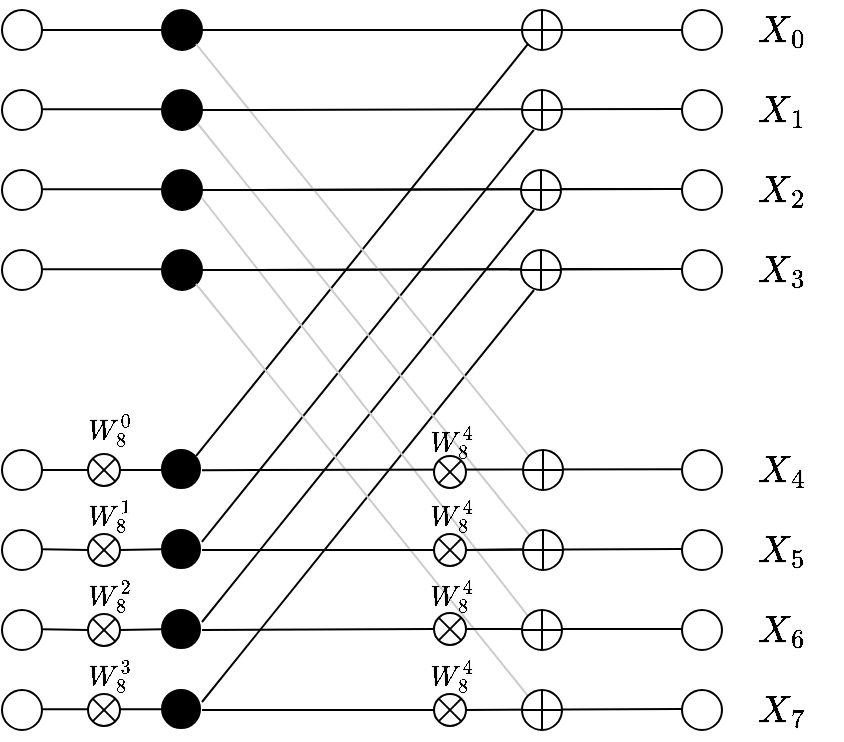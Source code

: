 <mxfile version="24.2.5" type="device">
  <diagram name="Page-1" id="4Ylcxh_aXTkbXbBuXBTT">
    <mxGraphModel dx="1011" dy="610" grid="1" gridSize="10" guides="1" tooltips="1" connect="1" arrows="1" fold="1" page="1" pageScale="1" pageWidth="850" pageHeight="1100" math="1" shadow="0">
      <root>
        <mxCell id="0" />
        <mxCell id="1" parent="0" />
        <mxCell id="3y3G5SFOzN9zngdh48nE-2" value="" style="ellipse;whiteSpace=wrap;html=1;aspect=fixed;" parent="1" vertex="1">
          <mxGeometry x="170" y="310" width="20" height="20" as="geometry" />
        </mxCell>
        <mxCell id="3y3G5SFOzN9zngdh48nE-3" value="" style="ellipse;whiteSpace=wrap;html=1;aspect=fixed;" parent="1" vertex="1">
          <mxGeometry x="170" y="350" width="20" height="20" as="geometry" />
        </mxCell>
        <mxCell id="3y3G5SFOzN9zngdh48nE-4" value="" style="ellipse;whiteSpace=wrap;html=1;aspect=fixed;" parent="1" vertex="1">
          <mxGeometry x="170" y="390" width="20" height="20" as="geometry" />
        </mxCell>
        <mxCell id="3y3G5SFOzN9zngdh48nE-5" value="" style="ellipse;whiteSpace=wrap;html=1;aspect=fixed;" parent="1" vertex="1">
          <mxGeometry x="170" y="430" width="20" height="20" as="geometry" />
        </mxCell>
        <mxCell id="3y3G5SFOzN9zngdh48nE-9" value="" style="ellipse;whiteSpace=wrap;html=1;aspect=fixed;" parent="1" vertex="1">
          <mxGeometry x="510" y="310" width="20" height="20" as="geometry" />
        </mxCell>
        <mxCell id="3y3G5SFOzN9zngdh48nE-10" value="" style="ellipse;whiteSpace=wrap;html=1;aspect=fixed;" parent="1" vertex="1">
          <mxGeometry x="510" y="350" width="20" height="20" as="geometry" />
        </mxCell>
        <mxCell id="3y3G5SFOzN9zngdh48nE-11" value="" style="ellipse;whiteSpace=wrap;html=1;aspect=fixed;" parent="1" vertex="1">
          <mxGeometry x="510" y="390" width="20" height="20" as="geometry" />
        </mxCell>
        <mxCell id="3y3G5SFOzN9zngdh48nE-12" value="" style="ellipse;whiteSpace=wrap;html=1;aspect=fixed;" parent="1" vertex="1">
          <mxGeometry x="510" y="430" width="20" height="20" as="geometry" />
        </mxCell>
        <mxCell id="3y3G5SFOzN9zngdh48nE-13" value="`X_0`" style="text;html=1;align=center;verticalAlign=middle;whiteSpace=wrap;rounded=0;fontSize=16;" parent="1" vertex="1">
          <mxGeometry x="530" y="305" width="60" height="30" as="geometry" />
        </mxCell>
        <mxCell id="3y3G5SFOzN9zngdh48nE-14" value="`X_1`" style="text;html=1;align=center;verticalAlign=middle;whiteSpace=wrap;rounded=0;fontSize=16;" parent="1" vertex="1">
          <mxGeometry x="530" y="345" width="60" height="30" as="geometry" />
        </mxCell>
        <mxCell id="3y3G5SFOzN9zngdh48nE-15" value="`X_2`" style="text;html=1;align=center;verticalAlign=middle;whiteSpace=wrap;rounded=0;fontSize=16;" parent="1" vertex="1">
          <mxGeometry x="530" y="385" width="60" height="30" as="geometry" />
        </mxCell>
        <mxCell id="3y3G5SFOzN9zngdh48nE-16" value="`X_3`" style="text;html=1;align=center;verticalAlign=middle;whiteSpace=wrap;rounded=0;fontSize=16;" parent="1" vertex="1">
          <mxGeometry x="530" y="425" width="60" height="30" as="geometry" />
        </mxCell>
        <mxCell id="3y3G5SFOzN9zngdh48nE-23" value="" style="endArrow=none;html=1;rounded=0;exitX=1;exitY=0.5;exitDx=0;exitDy=0;entryX=0;entryY=0.5;entryDx=0;entryDy=0;" parent="1" source="3y3G5SFOzN9zngdh48nE-28" edge="1">
          <mxGeometry width="50" height="50" relative="1" as="geometry">
            <mxPoint x="90" y="399.5" as="sourcePoint" />
            <mxPoint x="510" y="399.5" as="targetPoint" />
          </mxGeometry>
        </mxCell>
        <mxCell id="3y3G5SFOzN9zngdh48nE-24" value="" style="endArrow=none;html=1;rounded=0;exitX=1;exitY=0.5;exitDx=0;exitDy=0;entryX=0;entryY=0.5;entryDx=0;entryDy=0;" parent="1" source="3y3G5SFOzN9zngdh48nE-29" edge="1">
          <mxGeometry width="50" height="50" relative="1" as="geometry">
            <mxPoint x="90" y="439.5" as="sourcePoint" />
            <mxPoint x="510" y="439.5" as="targetPoint" />
          </mxGeometry>
        </mxCell>
        <mxCell id="3y3G5SFOzN9zngdh48nE-29" value="" style="ellipse;whiteSpace=wrap;html=1;aspect=fixed;fillColor=#000000;" parent="1" vertex="1">
          <mxGeometry x="250" y="430" width="20" height="20" as="geometry" />
        </mxCell>
        <mxCell id="3y3G5SFOzN9zngdh48nE-28" value="" style="ellipse;whiteSpace=wrap;html=1;aspect=fixed;fillColor=#000000;" parent="1" vertex="1">
          <mxGeometry x="250" y="390" width="20" height="20" as="geometry" />
        </mxCell>
        <mxCell id="3y3G5SFOzN9zngdh48nE-25" value="" style="ellipse;whiteSpace=wrap;html=1;aspect=fixed;fillColor=#000000;" parent="1" vertex="1">
          <mxGeometry x="250" y="350" width="20" height="20" as="geometry" />
        </mxCell>
        <mxCell id="3y3G5SFOzN9zngdh48nE-35" value="" style="ellipse;whiteSpace=wrap;html=1;aspect=fixed;fillColor=#000000;" parent="1" vertex="1">
          <mxGeometry x="250" y="310" width="20" height="20" as="geometry" />
        </mxCell>
        <mxCell id="3y3G5SFOzN9zngdh48nE-44" value="" style="ellipse;whiteSpace=wrap;html=1;aspect=fixed;" parent="1" vertex="1">
          <mxGeometry x="510" y="530" width="20" height="20" as="geometry" />
        </mxCell>
        <mxCell id="3y3G5SFOzN9zngdh48nE-45" value="" style="ellipse;whiteSpace=wrap;html=1;aspect=fixed;" parent="1" vertex="1">
          <mxGeometry x="510" y="570" width="20" height="20" as="geometry" />
        </mxCell>
        <mxCell id="3y3G5SFOzN9zngdh48nE-46" value="" style="ellipse;whiteSpace=wrap;html=1;aspect=fixed;" parent="1" vertex="1">
          <mxGeometry x="510" y="610" width="20" height="20" as="geometry" />
        </mxCell>
        <mxCell id="3y3G5SFOzN9zngdh48nE-47" value="" style="ellipse;whiteSpace=wrap;html=1;aspect=fixed;" parent="1" vertex="1">
          <mxGeometry x="510" y="650" width="20" height="20" as="geometry" />
        </mxCell>
        <mxCell id="3y3G5SFOzN9zngdh48nE-48" value="`X_4`" style="text;html=1;align=center;verticalAlign=middle;whiteSpace=wrap;rounded=0;fontSize=16;" parent="1" vertex="1">
          <mxGeometry x="530" y="525" width="60" height="30" as="geometry" />
        </mxCell>
        <mxCell id="3y3G5SFOzN9zngdh48nE-49" value="`X_5`" style="text;html=1;align=center;verticalAlign=middle;whiteSpace=wrap;rounded=0;fontSize=16;" parent="1" vertex="1">
          <mxGeometry x="530" y="565" width="60" height="30" as="geometry" />
        </mxCell>
        <mxCell id="3y3G5SFOzN9zngdh48nE-50" value="`X_6`" style="text;html=1;align=center;verticalAlign=middle;whiteSpace=wrap;rounded=0;fontSize=16;" parent="1" vertex="1">
          <mxGeometry x="530" y="605" width="60" height="30" as="geometry" />
        </mxCell>
        <mxCell id="3y3G5SFOzN9zngdh48nE-51" value="`X_7`" style="text;html=1;align=center;verticalAlign=middle;whiteSpace=wrap;rounded=0;fontSize=16;" parent="1" vertex="1">
          <mxGeometry x="530" y="645" width="60" height="30" as="geometry" />
        </mxCell>
        <mxCell id="3y3G5SFOzN9zngdh48nE-57" value="" style="endArrow=none;html=1;rounded=0;exitX=1;exitY=0.5;exitDx=0;exitDy=0;entryX=0;entryY=0.5;entryDx=0;entryDy=0;" parent="1" edge="1" source="ipbtVaRbRTqN4IjZGnwu-28">
          <mxGeometry width="50" height="50" relative="1" as="geometry">
            <mxPoint x="270" y="580" as="sourcePoint" />
            <mxPoint x="510" y="579.5" as="targetPoint" />
          </mxGeometry>
        </mxCell>
        <mxCell id="3y3G5SFOzN9zngdh48nE-58" value="" style="endArrow=none;html=1;rounded=0;exitX=1;exitY=0.5;exitDx=0;exitDy=0;entryX=0;entryY=0.5;entryDx=0;entryDy=0;" parent="1" edge="1" source="ipbtVaRbRTqN4IjZGnwu-29">
          <mxGeometry width="50" height="50" relative="1" as="geometry">
            <mxPoint x="270" y="620" as="sourcePoint" />
            <mxPoint x="510" y="619.5" as="targetPoint" />
          </mxGeometry>
        </mxCell>
        <mxCell id="3y3G5SFOzN9zngdh48nE-59" value="" style="endArrow=none;html=1;rounded=0;exitX=1;exitY=0.5;exitDx=0;exitDy=0;entryX=0;entryY=0.5;entryDx=0;entryDy=0;" parent="1" edge="1" source="ipbtVaRbRTqN4IjZGnwu-30">
          <mxGeometry width="50" height="50" relative="1" as="geometry">
            <mxPoint x="270" y="660" as="sourcePoint" />
            <mxPoint x="510" y="659.5" as="targetPoint" />
          </mxGeometry>
        </mxCell>
        <mxCell id="3y3G5SFOzN9zngdh48nE-74" value="" style="endArrow=none;html=1;rounded=0;exitX=1;exitY=0;exitDx=0;exitDy=0;entryX=0;entryY=1;entryDx=0;entryDy=0;" parent="1" edge="1">
          <mxGeometry width="50" height="50" relative="1" as="geometry">
            <mxPoint x="267.071" y="532.929" as="sourcePoint" />
            <mxPoint x="432.929" y="327.071" as="targetPoint" />
          </mxGeometry>
        </mxCell>
        <mxCell id="3y3G5SFOzN9zngdh48nE-75" value="" style="endArrow=none;html=1;rounded=0;exitX=1;exitY=0;exitDx=0;exitDy=0;entryX=0;entryY=1;entryDx=0;entryDy=0;" parent="1" edge="1">
          <mxGeometry width="50" height="50" relative="1" as="geometry">
            <mxPoint x="269.93" y="575.93" as="sourcePoint" />
            <mxPoint x="435.93" y="369.93" as="targetPoint" />
          </mxGeometry>
        </mxCell>
        <mxCell id="3y3G5SFOzN9zngdh48nE-76" value="" style="endArrow=none;html=1;rounded=0;exitX=1;exitY=0;exitDx=0;exitDy=0;entryX=0;entryY=1;entryDx=0;entryDy=0;" parent="1" edge="1">
          <mxGeometry width="50" height="50" relative="1" as="geometry">
            <mxPoint x="270" y="616" as="sourcePoint" />
            <mxPoint x="436" y="410" as="targetPoint" />
          </mxGeometry>
        </mxCell>
        <mxCell id="3y3G5SFOzN9zngdh48nE-77" value="" style="endArrow=none;html=1;rounded=0;exitX=1;exitY=0;exitDx=0;exitDy=0;entryX=0;entryY=1;entryDx=0;entryDy=0;" parent="1" edge="1">
          <mxGeometry width="50" height="50" relative="1" as="geometry">
            <mxPoint x="270" y="656" as="sourcePoint" />
            <mxPoint x="436" y="450" as="targetPoint" />
          </mxGeometry>
        </mxCell>
        <mxCell id="3y3G5SFOzN9zngdh48nE-78" value="" style="endArrow=none;html=1;rounded=0;exitX=0;exitY=0;exitDx=0;exitDy=0;entryX=1;entryY=1;entryDx=0;entryDy=0;strokeColor=#CCCCCC;" parent="1" source="ipbtVaRbRTqN4IjZGnwu-44" target="3y3G5SFOzN9zngdh48nE-35" edge="1">
          <mxGeometry width="50" height="50" relative="1" as="geometry">
            <mxPoint x="432.782" y="532.782" as="sourcePoint" />
            <mxPoint x="270" y="320" as="targetPoint" />
          </mxGeometry>
        </mxCell>
        <mxCell id="3y3G5SFOzN9zngdh48nE-79" value="" style="endArrow=none;html=1;rounded=0;exitX=0;exitY=0;exitDx=0;exitDy=0;entryX=1;entryY=1;entryDx=0;entryDy=0;strokeColor=#CCCCCC;" parent="1" edge="1">
          <mxGeometry width="50" height="50" relative="1" as="geometry">
            <mxPoint x="434" y="573" as="sourcePoint" />
            <mxPoint x="268" y="367" as="targetPoint" />
          </mxGeometry>
        </mxCell>
        <mxCell id="3y3G5SFOzN9zngdh48nE-80" value="" style="endArrow=none;html=1;rounded=0;exitX=0;exitY=0;exitDx=0;exitDy=0;entryX=1;entryY=1;entryDx=0;entryDy=0;strokeColor=#CCCCCC;" parent="1" edge="1" source="ipbtVaRbRTqN4IjZGnwu-42">
          <mxGeometry width="50" height="50" relative="1" as="geometry">
            <mxPoint x="436" y="610" as="sourcePoint" />
            <mxPoint x="270" y="404" as="targetPoint" />
          </mxGeometry>
        </mxCell>
        <mxCell id="3y3G5SFOzN9zngdh48nE-81" value="" style="endArrow=none;html=1;rounded=0;exitX=0;exitY=0;exitDx=0;exitDy=0;entryX=1;entryY=1;entryDx=0;entryDy=0;strokeColor=#CCCCCC;" parent="1" edge="1">
          <mxGeometry width="50" height="50" relative="1" as="geometry">
            <mxPoint x="433" y="653" as="sourcePoint" />
            <mxPoint x="267" y="447" as="targetPoint" />
          </mxGeometry>
        </mxCell>
        <mxCell id="3y3G5SFOzN9zngdh48nE-94" value="" style="endArrow=none;html=1;rounded=0;entryX=0;entryY=0.5;entryDx=0;entryDy=0;" parent="1" target="3y3G5SFOzN9zngdh48nE-9" edge="1" source="ipbtVaRbRTqN4IjZGnwu-36">
          <mxGeometry width="50" height="50" relative="1" as="geometry">
            <mxPoint x="270" y="320" as="sourcePoint" />
            <mxPoint x="350" y="480" as="targetPoint" />
          </mxGeometry>
        </mxCell>
        <mxCell id="3y3G5SFOzN9zngdh48nE-95" value="" style="endArrow=none;html=1;rounded=0;entryX=0;entryY=0.5;entryDx=0;entryDy=0;" parent="1" edge="1">
          <mxGeometry width="50" height="50" relative="1" as="geometry">
            <mxPoint x="270" y="360" as="sourcePoint" />
            <mxPoint x="510" y="359.5" as="targetPoint" />
          </mxGeometry>
        </mxCell>
        <mxCell id="3y3G5SFOzN9zngdh48nE-96" value="" style="endArrow=none;html=1;rounded=0;entryX=0;entryY=0.5;entryDx=0;entryDy=0;" parent="1" edge="1">
          <mxGeometry width="50" height="50" relative="1" as="geometry">
            <mxPoint x="280" y="440" as="sourcePoint" />
            <mxPoint x="510" y="439.5" as="targetPoint" />
          </mxGeometry>
        </mxCell>
        <mxCell id="3y3G5SFOzN9zngdh48nE-97" value="" style="endArrow=none;html=1;rounded=0;entryX=0;entryY=0.5;entryDx=0;entryDy=0;" parent="1" edge="1">
          <mxGeometry width="50" height="50" relative="1" as="geometry">
            <mxPoint x="270" y="400" as="sourcePoint" />
            <mxPoint x="504" y="399.5" as="targetPoint" />
          </mxGeometry>
        </mxCell>
        <mxCell id="3y3G5SFOzN9zngdh48nE-109" value="" style="ellipse;whiteSpace=wrap;html=1;aspect=fixed;" parent="1" vertex="1">
          <mxGeometry x="170" y="530" width="20" height="20" as="geometry" />
        </mxCell>
        <mxCell id="3y3G5SFOzN9zngdh48nE-110" value="" style="ellipse;whiteSpace=wrap;html=1;aspect=fixed;" parent="1" vertex="1">
          <mxGeometry x="170" y="570" width="20" height="20" as="geometry" />
        </mxCell>
        <mxCell id="3y3G5SFOzN9zngdh48nE-111" value="" style="ellipse;whiteSpace=wrap;html=1;aspect=fixed;" parent="1" vertex="1">
          <mxGeometry x="170" y="610" width="20" height="20" as="geometry" />
        </mxCell>
        <mxCell id="3y3G5SFOzN9zngdh48nE-112" value="" style="ellipse;whiteSpace=wrap;html=1;aspect=fixed;" parent="1" vertex="1">
          <mxGeometry x="170" y="650" width="20" height="20" as="geometry" />
        </mxCell>
        <mxCell id="3y3G5SFOzN9zngdh48nE-116" value="" style="ellipse;whiteSpace=wrap;html=1;aspect=fixed;fillColor=#000000;" parent="1" vertex="1">
          <mxGeometry x="250" y="650" width="19" height="19" as="geometry" />
        </mxCell>
        <mxCell id="3y3G5SFOzN9zngdh48nE-118" value="" style="ellipse;whiteSpace=wrap;html=1;aspect=fixed;fillColor=#000000;" parent="1" vertex="1">
          <mxGeometry x="250" y="610" width="19" height="19" as="geometry" />
        </mxCell>
        <mxCell id="3y3G5SFOzN9zngdh48nE-120" value="" style="ellipse;whiteSpace=wrap;html=1;aspect=fixed;fillColor=#000000;" parent="1" vertex="1">
          <mxGeometry x="250" y="570" width="19" height="19" as="geometry" />
        </mxCell>
        <mxCell id="3y3G5SFOzN9zngdh48nE-121" value="" style="ellipse;whiteSpace=wrap;html=1;aspect=fixed;fillColor=#000000;" parent="1" vertex="1">
          <mxGeometry x="250" y="530" width="19" height="19" as="geometry" />
        </mxCell>
        <mxCell id="3y3G5SFOzN9zngdh48nE-82" value="`W_8^0`" style="text;html=1;align=center;verticalAlign=middle;whiteSpace=wrap;rounded=0;fontSize=12;" parent="1" vertex="1">
          <mxGeometry x="194" y="505" width="60" height="30" as="geometry" />
        </mxCell>
        <mxCell id="3y3G5SFOzN9zngdh48nE-84" value="`W_8^2`" style="text;html=1;align=center;verticalAlign=middle;whiteSpace=wrap;rounded=0;fontSize=12;" parent="1" vertex="1">
          <mxGeometry x="194" y="588" width="60" height="30" as="geometry" />
        </mxCell>
        <mxCell id="3y3G5SFOzN9zngdh48nE-85" value="`W_8^3`" style="text;html=1;align=center;verticalAlign=middle;whiteSpace=wrap;rounded=0;fontSize=12;" parent="1" vertex="1">
          <mxGeometry x="194" y="628" width="60" height="30" as="geometry" />
        </mxCell>
        <mxCell id="3y3G5SFOzN9zngdh48nE-83" value="`W_8^1`" style="text;html=1;align=center;verticalAlign=middle;whiteSpace=wrap;rounded=0;fontSize=12;" parent="1" vertex="1">
          <mxGeometry x="194" y="548" width="60" height="30" as="geometry" />
        </mxCell>
        <mxCell id="ipbtVaRbRTqN4IjZGnwu-1" value="" style="endArrow=none;html=1;rounded=0;entryX=0;entryY=0.5;entryDx=0;entryDy=0;exitX=1;exitY=0.5;exitDx=0;exitDy=0;" edge="1" parent="1" source="3y3G5SFOzN9zngdh48nE-2" target="3y3G5SFOzN9zngdh48nE-35">
          <mxGeometry width="50" height="50" relative="1" as="geometry">
            <mxPoint x="250" y="310" as="sourcePoint" />
            <mxPoint x="490" y="310" as="targetPoint" />
          </mxGeometry>
        </mxCell>
        <mxCell id="ipbtVaRbRTqN4IjZGnwu-2" value="" style="endArrow=none;html=1;rounded=0;entryX=0;entryY=0.5;entryDx=0;entryDy=0;exitX=1;exitY=0.5;exitDx=0;exitDy=0;" edge="1" parent="1">
          <mxGeometry width="50" height="50" relative="1" as="geometry">
            <mxPoint x="190" y="359.58" as="sourcePoint" />
            <mxPoint x="250" y="359.58" as="targetPoint" />
          </mxGeometry>
        </mxCell>
        <mxCell id="ipbtVaRbRTqN4IjZGnwu-3" value="" style="endArrow=none;html=1;rounded=0;entryX=0;entryY=0.5;entryDx=0;entryDy=0;exitX=1;exitY=0.5;exitDx=0;exitDy=0;" edge="1" parent="1">
          <mxGeometry width="50" height="50" relative="1" as="geometry">
            <mxPoint x="190" y="399.58" as="sourcePoint" />
            <mxPoint x="250" y="399.58" as="targetPoint" />
          </mxGeometry>
        </mxCell>
        <mxCell id="ipbtVaRbRTqN4IjZGnwu-4" value="" style="endArrow=none;html=1;rounded=0;entryX=0;entryY=0.5;entryDx=0;entryDy=0;exitX=1;exitY=0.5;exitDx=0;exitDy=0;" edge="1" parent="1">
          <mxGeometry width="50" height="50" relative="1" as="geometry">
            <mxPoint x="190" y="439.58" as="sourcePoint" />
            <mxPoint x="250" y="439.58" as="targetPoint" />
          </mxGeometry>
        </mxCell>
        <mxCell id="ipbtVaRbRTqN4IjZGnwu-5" value="" style="endArrow=none;html=1;rounded=0;entryX=0;entryY=0.5;entryDx=0;entryDy=0;exitX=1;exitY=0.5;exitDx=0;exitDy=0;" edge="1" parent="1" source="ipbtVaRbRTqN4IjZGnwu-13">
          <mxGeometry width="50" height="50" relative="1" as="geometry">
            <mxPoint x="190" y="540" as="sourcePoint" />
            <mxPoint x="250" y="540" as="targetPoint" />
          </mxGeometry>
        </mxCell>
        <mxCell id="ipbtVaRbRTqN4IjZGnwu-6" value="" style="endArrow=none;html=1;rounded=0;entryX=0;entryY=0.5;entryDx=0;entryDy=0;exitX=1;exitY=0.5;exitDx=0;exitDy=0;" edge="1" parent="1" source="ipbtVaRbRTqN4IjZGnwu-16">
          <mxGeometry width="50" height="50" relative="1" as="geometry">
            <mxPoint x="190" y="579.58" as="sourcePoint" />
            <mxPoint x="250" y="579.58" as="targetPoint" />
          </mxGeometry>
        </mxCell>
        <mxCell id="ipbtVaRbRTqN4IjZGnwu-7" value="" style="endArrow=none;html=1;rounded=0;entryX=0;entryY=0.5;entryDx=0;entryDy=0;exitX=1;exitY=0.5;exitDx=0;exitDy=0;" edge="1" parent="1" source="ipbtVaRbRTqN4IjZGnwu-19">
          <mxGeometry width="50" height="50" relative="1" as="geometry">
            <mxPoint x="190" y="619.58" as="sourcePoint" />
            <mxPoint x="250" y="619.58" as="targetPoint" />
          </mxGeometry>
        </mxCell>
        <mxCell id="ipbtVaRbRTqN4IjZGnwu-8" value="" style="endArrow=none;html=1;rounded=0;entryX=0;entryY=0.5;entryDx=0;entryDy=0;exitX=1;exitY=0.5;exitDx=0;exitDy=0;" edge="1" parent="1">
          <mxGeometry width="50" height="50" relative="1" as="geometry">
            <mxPoint x="190" y="659.58" as="sourcePoint" />
            <mxPoint x="250" y="659.58" as="targetPoint" />
          </mxGeometry>
        </mxCell>
        <mxCell id="ipbtVaRbRTqN4IjZGnwu-11" value="" style="endArrow=none;html=1;rounded=0;exitX=1;exitY=0.5;exitDx=0;exitDy=0;entryX=0;entryY=0.5;entryDx=0;entryDy=0;" edge="1" parent="1">
          <mxGeometry width="50" height="50" relative="1" as="geometry">
            <mxPoint x="270" y="540.08" as="sourcePoint" />
            <mxPoint x="510" y="539.58" as="targetPoint" />
          </mxGeometry>
        </mxCell>
        <mxCell id="ipbtVaRbRTqN4IjZGnwu-14" value="" style="endArrow=none;html=1;rounded=0;entryX=0;entryY=0.5;entryDx=0;entryDy=0;exitX=1;exitY=0.5;exitDx=0;exitDy=0;" edge="1" parent="1" target="ipbtVaRbRTqN4IjZGnwu-13">
          <mxGeometry width="50" height="50" relative="1" as="geometry">
            <mxPoint x="190" y="540" as="sourcePoint" />
            <mxPoint x="250" y="540" as="targetPoint" />
          </mxGeometry>
        </mxCell>
        <mxCell id="ipbtVaRbRTqN4IjZGnwu-13" value="" style="shape=sumEllipse;perimeter=ellipsePerimeter;whiteSpace=wrap;html=1;backgroundOutline=1;" vertex="1" parent="1">
          <mxGeometry x="213" y="532" width="16" height="16" as="geometry" />
        </mxCell>
        <mxCell id="ipbtVaRbRTqN4IjZGnwu-17" value="" style="endArrow=none;html=1;rounded=0;entryX=0;entryY=0.5;entryDx=0;entryDy=0;exitX=1;exitY=0.5;exitDx=0;exitDy=0;" edge="1" parent="1" target="ipbtVaRbRTqN4IjZGnwu-16">
          <mxGeometry width="50" height="50" relative="1" as="geometry">
            <mxPoint x="190" y="579.58" as="sourcePoint" />
            <mxPoint x="250" y="579.58" as="targetPoint" />
          </mxGeometry>
        </mxCell>
        <mxCell id="ipbtVaRbRTqN4IjZGnwu-16" value="" style="shape=sumEllipse;perimeter=ellipsePerimeter;whiteSpace=wrap;html=1;backgroundOutline=1;" vertex="1" parent="1">
          <mxGeometry x="213" y="572" width="16" height="16" as="geometry" />
        </mxCell>
        <mxCell id="ipbtVaRbRTqN4IjZGnwu-20" value="" style="endArrow=none;html=1;rounded=0;entryX=0;entryY=0.5;entryDx=0;entryDy=0;exitX=1;exitY=0.5;exitDx=0;exitDy=0;" edge="1" parent="1" target="ipbtVaRbRTqN4IjZGnwu-19">
          <mxGeometry width="50" height="50" relative="1" as="geometry">
            <mxPoint x="190" y="619.58" as="sourcePoint" />
            <mxPoint x="250" y="619.58" as="targetPoint" />
          </mxGeometry>
        </mxCell>
        <mxCell id="ipbtVaRbRTqN4IjZGnwu-19" value="" style="shape=sumEllipse;perimeter=ellipsePerimeter;whiteSpace=wrap;html=1;backgroundOutline=1;" vertex="1" parent="1">
          <mxGeometry x="213" y="612" width="16" height="16" as="geometry" />
        </mxCell>
        <mxCell id="ipbtVaRbRTqN4IjZGnwu-21" value="" style="shape=sumEllipse;perimeter=ellipsePerimeter;whiteSpace=wrap;html=1;backgroundOutline=1;" vertex="1" parent="1">
          <mxGeometry x="213" y="652" width="16" height="16" as="geometry" />
        </mxCell>
        <mxCell id="ipbtVaRbRTqN4IjZGnwu-25" value="" style="endArrow=none;html=1;rounded=0;entryX=0;entryY=0.5;entryDx=0;entryDy=0;exitX=1;exitY=0.5;exitDx=0;exitDy=0;" edge="1" source="ipbtVaRbRTqN4IjZGnwu-28" parent="1">
          <mxGeometry width="50" height="50" relative="1" as="geometry">
            <mxPoint x="385" y="579.58" as="sourcePoint" />
            <mxPoint x="445" y="579.58" as="targetPoint" />
          </mxGeometry>
        </mxCell>
        <mxCell id="ipbtVaRbRTqN4IjZGnwu-26" value="" style="endArrow=none;html=1;rounded=0;entryX=0;entryY=0.5;entryDx=0;entryDy=0;exitX=1;exitY=0.5;exitDx=0;exitDy=0;" edge="1" source="ipbtVaRbRTqN4IjZGnwu-29" parent="1">
          <mxGeometry width="50" height="50" relative="1" as="geometry">
            <mxPoint x="385" y="619.58" as="sourcePoint" />
            <mxPoint x="445" y="619.58" as="targetPoint" />
          </mxGeometry>
        </mxCell>
        <mxCell id="ipbtVaRbRTqN4IjZGnwu-37" value="" style="endArrow=none;html=1;rounded=0;entryX=0;entryY=0.5;entryDx=0;entryDy=0;" edge="1" parent="1" target="ipbtVaRbRTqN4IjZGnwu-36">
          <mxGeometry width="50" height="50" relative="1" as="geometry">
            <mxPoint x="270" y="320" as="sourcePoint" />
            <mxPoint x="510" y="320" as="targetPoint" />
          </mxGeometry>
        </mxCell>
        <mxCell id="ipbtVaRbRTqN4IjZGnwu-36" value="" style="shape=orEllipse;perimeter=ellipsePerimeter;whiteSpace=wrap;html=1;backgroundOutline=1;" vertex="1" parent="1">
          <mxGeometry x="430" y="310" width="20" height="20" as="geometry" />
        </mxCell>
        <mxCell id="ipbtVaRbRTqN4IjZGnwu-38" value="" style="shape=orEllipse;perimeter=ellipsePerimeter;whiteSpace=wrap;html=1;backgroundOutline=1;" vertex="1" parent="1">
          <mxGeometry x="430" y="350" width="20" height="20" as="geometry" />
        </mxCell>
        <mxCell id="ipbtVaRbRTqN4IjZGnwu-39" value="" style="shape=orEllipse;perimeter=ellipsePerimeter;whiteSpace=wrap;html=1;backgroundOutline=1;" vertex="1" parent="1">
          <mxGeometry x="429.5" y="390" width="20" height="20" as="geometry" />
        </mxCell>
        <mxCell id="ipbtVaRbRTqN4IjZGnwu-40" value="" style="shape=orEllipse;perimeter=ellipsePerimeter;whiteSpace=wrap;html=1;backgroundOutline=1;" vertex="1" parent="1">
          <mxGeometry x="429.5" y="430" width="20" height="20" as="geometry" />
        </mxCell>
        <mxCell id="ipbtVaRbRTqN4IjZGnwu-41" value="" style="shape=orEllipse;perimeter=ellipsePerimeter;whiteSpace=wrap;html=1;backgroundOutline=1;" vertex="1" parent="1">
          <mxGeometry x="430" y="650" width="20" height="20" as="geometry" />
        </mxCell>
        <mxCell id="ipbtVaRbRTqN4IjZGnwu-42" value="" style="shape=orEllipse;perimeter=ellipsePerimeter;whiteSpace=wrap;html=1;backgroundOutline=1;" vertex="1" parent="1">
          <mxGeometry x="430" y="610" width="20" height="20" as="geometry" />
        </mxCell>
        <mxCell id="ipbtVaRbRTqN4IjZGnwu-43" value="" style="shape=orEllipse;perimeter=ellipsePerimeter;whiteSpace=wrap;html=1;backgroundOutline=1;" vertex="1" parent="1">
          <mxGeometry x="430.5" y="570" width="20" height="20" as="geometry" />
        </mxCell>
        <mxCell id="ipbtVaRbRTqN4IjZGnwu-44" value="" style="shape=orEllipse;perimeter=ellipsePerimeter;whiteSpace=wrap;html=1;backgroundOutline=1;" vertex="1" parent="1">
          <mxGeometry x="430.5" y="530" width="20" height="20" as="geometry" />
        </mxCell>
        <mxCell id="ipbtVaRbRTqN4IjZGnwu-46" value="" style="endArrow=none;html=1;rounded=0;exitX=1;exitY=0.5;exitDx=0;exitDy=0;entryX=0;entryY=0.5;entryDx=0;entryDy=0;" edge="1" parent="1" target="ipbtVaRbRTqN4IjZGnwu-28">
          <mxGeometry width="50" height="50" relative="1" as="geometry">
            <mxPoint x="270" y="580" as="sourcePoint" />
            <mxPoint x="510" y="579.5" as="targetPoint" />
          </mxGeometry>
        </mxCell>
        <mxCell id="ipbtVaRbRTqN4IjZGnwu-47" value="" style="endArrow=none;html=1;rounded=0;exitX=1;exitY=0.5;exitDx=0;exitDy=0;entryX=0;entryY=0.5;entryDx=0;entryDy=0;" edge="1" parent="1" target="ipbtVaRbRTqN4IjZGnwu-29">
          <mxGeometry width="50" height="50" relative="1" as="geometry">
            <mxPoint x="270" y="620" as="sourcePoint" />
            <mxPoint x="510" y="619.5" as="targetPoint" />
          </mxGeometry>
        </mxCell>
        <mxCell id="ipbtVaRbRTqN4IjZGnwu-50" value="" style="endArrow=none;html=1;rounded=0;exitX=1;exitY=0.5;exitDx=0;exitDy=0;entryX=0;entryY=0.5;entryDx=0;entryDy=0;" edge="1" parent="1" target="ipbtVaRbRTqN4IjZGnwu-30">
          <mxGeometry width="50" height="50" relative="1" as="geometry">
            <mxPoint x="270" y="660" as="sourcePoint" />
            <mxPoint x="510" y="659.5" as="targetPoint" />
          </mxGeometry>
        </mxCell>
        <mxCell id="ipbtVaRbRTqN4IjZGnwu-27" value="" style="shape=sumEllipse;perimeter=ellipsePerimeter;whiteSpace=wrap;html=1;backgroundOutline=1;" vertex="1" parent="1">
          <mxGeometry x="386" y="533" width="16" height="16" as="geometry" />
        </mxCell>
        <mxCell id="ipbtVaRbRTqN4IjZGnwu-31" value="`W_8^4`" style="text;html=1;align=center;verticalAlign=middle;whiteSpace=wrap;rounded=0;fontSize=12;" vertex="1" parent="1">
          <mxGeometry x="365" y="511" width="60" height="30" as="geometry" />
        </mxCell>
        <mxCell id="ipbtVaRbRTqN4IjZGnwu-32" value="`W_8^4`" style="text;html=1;align=center;verticalAlign=middle;whiteSpace=wrap;rounded=0;fontSize=12;" vertex="1" parent="1">
          <mxGeometry x="365" y="548" width="60" height="30" as="geometry" />
        </mxCell>
        <mxCell id="ipbtVaRbRTqN4IjZGnwu-33" value="`W_8^4`" style="text;html=1;align=center;verticalAlign=middle;whiteSpace=wrap;rounded=0;fontSize=12;" vertex="1" parent="1">
          <mxGeometry x="365" y="588" width="60" height="30" as="geometry" />
        </mxCell>
        <mxCell id="ipbtVaRbRTqN4IjZGnwu-34" value="`W_8^4`" style="text;html=1;align=center;verticalAlign=middle;whiteSpace=wrap;rounded=0;fontSize=12;" vertex="1" parent="1">
          <mxGeometry x="365" y="628" width="60" height="30" as="geometry" />
        </mxCell>
        <mxCell id="ipbtVaRbRTqN4IjZGnwu-28" value="" style="shape=sumEllipse;perimeter=ellipsePerimeter;whiteSpace=wrap;html=1;backgroundOutline=1;" vertex="1" parent="1">
          <mxGeometry x="386" y="572" width="16" height="16" as="geometry" />
        </mxCell>
        <mxCell id="ipbtVaRbRTqN4IjZGnwu-29" value="" style="shape=sumEllipse;perimeter=ellipsePerimeter;whiteSpace=wrap;html=1;backgroundOutline=1;" vertex="1" parent="1">
          <mxGeometry x="386" y="611.5" width="16" height="16" as="geometry" />
        </mxCell>
        <mxCell id="ipbtVaRbRTqN4IjZGnwu-30" value="" style="shape=sumEllipse;perimeter=ellipsePerimeter;whiteSpace=wrap;html=1;backgroundOutline=1;" vertex="1" parent="1">
          <mxGeometry x="386" y="652" width="16" height="16" as="geometry" />
        </mxCell>
      </root>
    </mxGraphModel>
  </diagram>
</mxfile>
